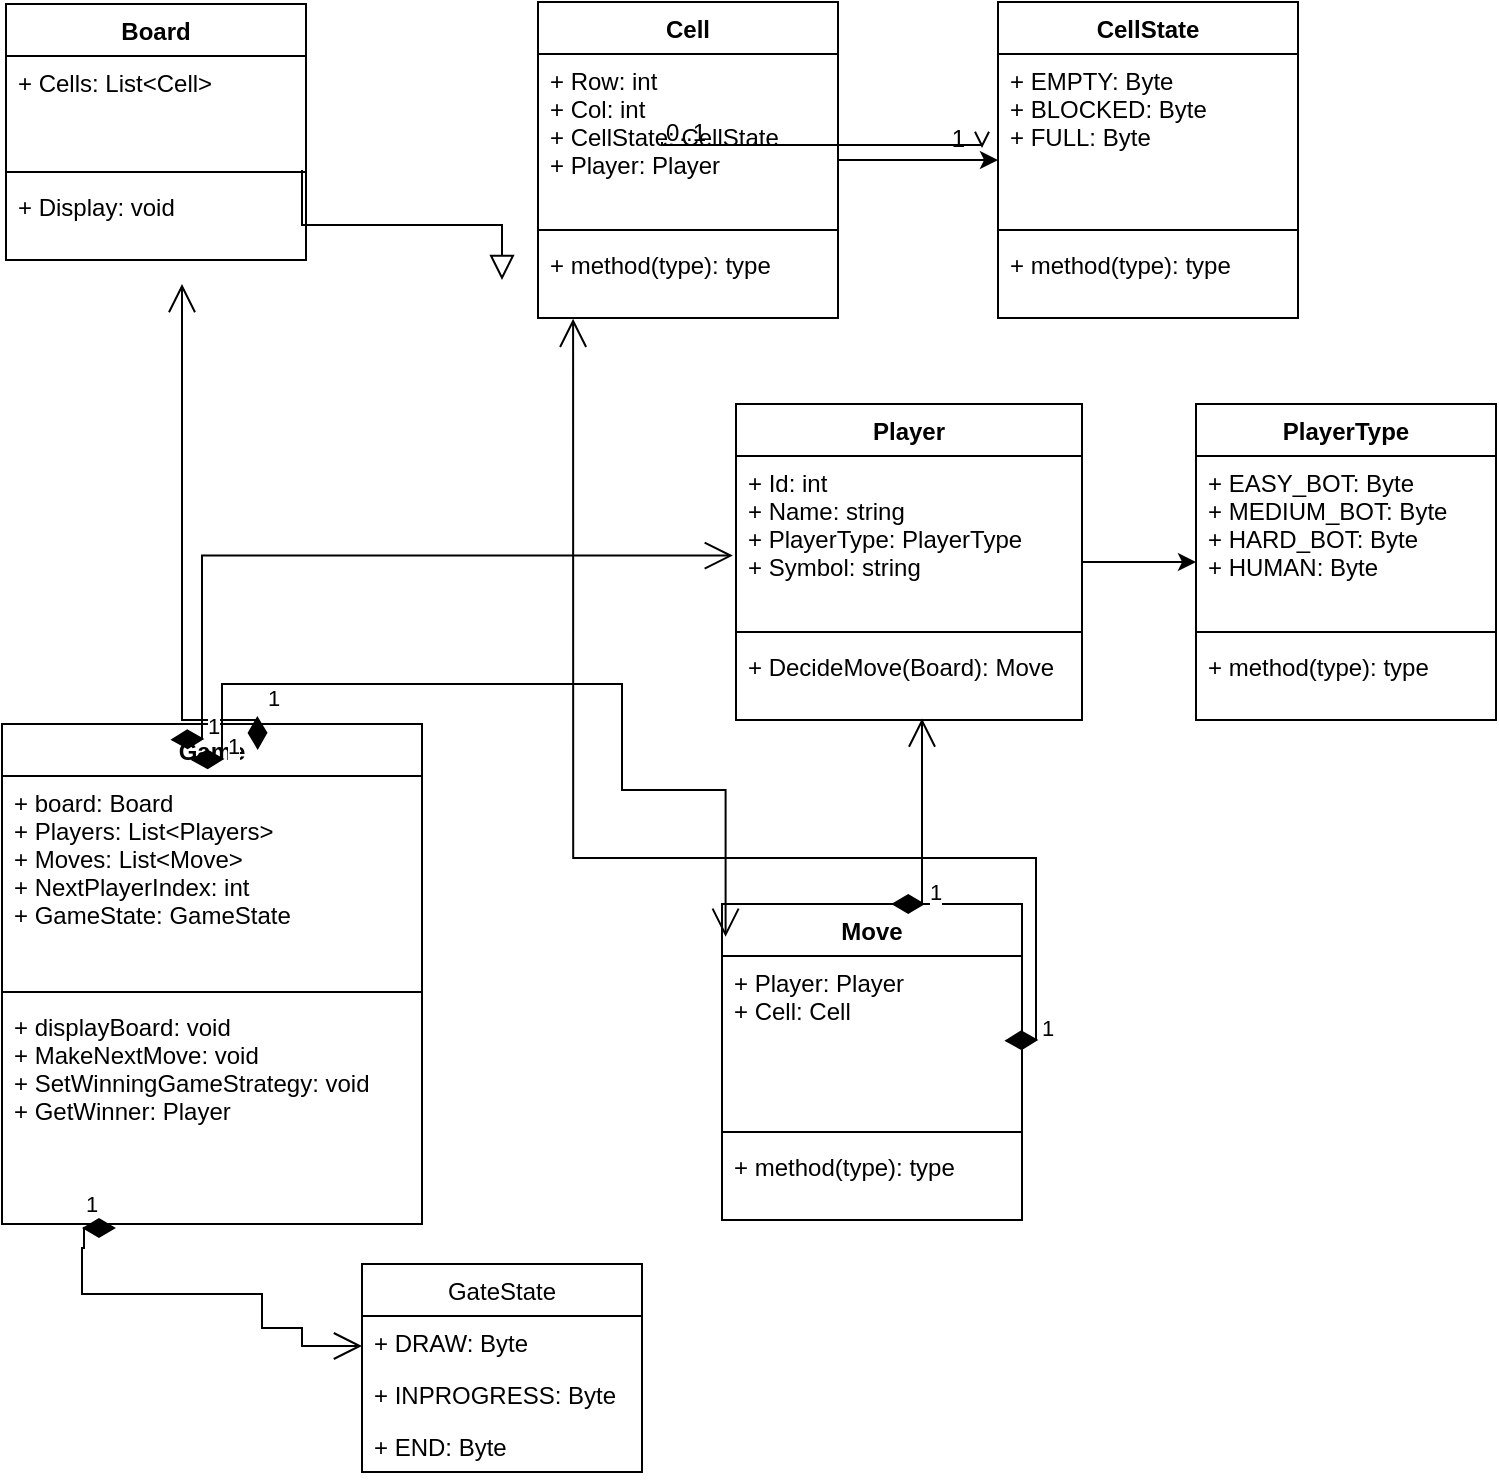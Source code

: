 <mxfile version="20.8.10" type="device"><diagram id="C5RBs43oDa-KdzZeNtuy" name="Page-1"><mxGraphModel dx="1050" dy="515" grid="1" gridSize="10" guides="1" tooltips="1" connect="1" arrows="1" fold="1" page="1" pageScale="1" pageWidth="827" pageHeight="1169" math="0" shadow="0"><root><mxCell id="WIyWlLk6GJQsqaUBKTNV-0"/><mxCell id="WIyWlLk6GJQsqaUBKTNV-1" parent="WIyWlLk6GJQsqaUBKTNV-0"/><mxCell id="zkfFHV4jXpPFQw0GAbJ--12" value="" style="endArrow=block;endSize=10;endFill=0;shadow=0;strokeWidth=1;rounded=0;edgeStyle=elbowEdgeStyle;elbow=vertical;" parent="WIyWlLk6GJQsqaUBKTNV-1" source="zkfFHV4jXpPFQw0GAbJ--6" edge="1"><mxGeometry width="160" relative="1" as="geometry"><mxPoint x="200" y="203" as="sourcePoint"/><mxPoint x="300" y="258" as="targetPoint"/></mxGeometry></mxCell><mxCell id="zkfFHV4jXpPFQw0GAbJ--26" value="" style="endArrow=open;shadow=0;strokeWidth=1;rounded=0;endFill=1;edgeStyle=elbowEdgeStyle;elbow=vertical;" parent="WIyWlLk6GJQsqaUBKTNV-1" target="zkfFHV4jXpPFQw0GAbJ--17" edge="1"><mxGeometry x="0.5" y="41" relative="1" as="geometry"><mxPoint x="380" y="189" as="sourcePoint"/><mxPoint x="540" y="192" as="targetPoint"/><mxPoint x="-40" y="32" as="offset"/></mxGeometry></mxCell><mxCell id="zkfFHV4jXpPFQw0GAbJ--27" value="0..1" style="resizable=0;align=left;verticalAlign=bottom;labelBackgroundColor=none;fontSize=12;" parent="zkfFHV4jXpPFQw0GAbJ--26" connectable="0" vertex="1"><mxGeometry x="-1" relative="1" as="geometry"><mxPoint y="4" as="offset"/></mxGeometry></mxCell><mxCell id="zkfFHV4jXpPFQw0GAbJ--28" value="1" style="resizable=0;align=right;verticalAlign=bottom;labelBackgroundColor=none;fontSize=12;" parent="zkfFHV4jXpPFQw0GAbJ--26" connectable="0" vertex="1"><mxGeometry x="1" relative="1" as="geometry"><mxPoint x="-7" y="4" as="offset"/></mxGeometry></mxCell><mxCell id="v6a3DNGppEnOWjNC6893-0" value="Board" style="swimlane;fontStyle=1;align=center;verticalAlign=top;childLayout=stackLayout;horizontal=1;startSize=26;horizontalStack=0;resizeParent=1;resizeParentMax=0;resizeLast=0;collapsible=1;marginBottom=0;" vertex="1" parent="WIyWlLk6GJQsqaUBKTNV-1"><mxGeometry x="52" y="120" width="150" height="128" as="geometry"/></mxCell><mxCell id="v6a3DNGppEnOWjNC6893-1" value="+ Cells: List&lt;Cell&gt;" style="text;strokeColor=none;fillColor=none;align=left;verticalAlign=top;spacingLeft=4;spacingRight=4;overflow=hidden;rotatable=0;points=[[0,0.5],[1,0.5]];portConstraint=eastwest;" vertex="1" parent="v6a3DNGppEnOWjNC6893-0"><mxGeometry y="26" width="150" height="54" as="geometry"/></mxCell><mxCell id="v6a3DNGppEnOWjNC6893-2" value="" style="line;strokeWidth=1;fillColor=none;align=left;verticalAlign=middle;spacingTop=-1;spacingLeft=3;spacingRight=3;rotatable=0;labelPosition=right;points=[];portConstraint=eastwest;strokeColor=inherit;" vertex="1" parent="v6a3DNGppEnOWjNC6893-0"><mxGeometry y="80" width="150" height="8" as="geometry"/></mxCell><mxCell id="v6a3DNGppEnOWjNC6893-3" value="+ Display: void" style="text;strokeColor=none;fillColor=none;align=left;verticalAlign=top;spacingLeft=4;spacingRight=4;overflow=hidden;rotatable=0;points=[[0,0.5],[1,0.5]];portConstraint=eastwest;" vertex="1" parent="v6a3DNGppEnOWjNC6893-0"><mxGeometry y="88" width="150" height="40" as="geometry"/></mxCell><mxCell id="v6a3DNGppEnOWjNC6893-13" value="" style="edgeStyle=orthogonalEdgeStyle;rounded=0;orthogonalLoop=1;jettySize=auto;html=1;" edge="1" parent="WIyWlLk6GJQsqaUBKTNV-1" source="v6a3DNGppEnOWjNC6893-4" target="v6a3DNGppEnOWjNC6893-9"><mxGeometry relative="1" as="geometry"/></mxCell><mxCell id="v6a3DNGppEnOWjNC6893-4" value="Cell&#10;" style="swimlane;fontStyle=1;align=center;verticalAlign=top;childLayout=stackLayout;horizontal=1;startSize=26;horizontalStack=0;resizeParent=1;resizeParentMax=0;resizeLast=0;collapsible=1;marginBottom=0;" vertex="1" parent="WIyWlLk6GJQsqaUBKTNV-1"><mxGeometry x="318" y="119" width="150" height="158" as="geometry"/></mxCell><mxCell id="v6a3DNGppEnOWjNC6893-5" value="+ Row: int&#10;+ Col: int&#10;+ CellState: CellState&#10;+ Player: Player" style="text;strokeColor=none;fillColor=none;align=left;verticalAlign=top;spacingLeft=4;spacingRight=4;overflow=hidden;rotatable=0;points=[[0,0.5],[1,0.5]];portConstraint=eastwest;" vertex="1" parent="v6a3DNGppEnOWjNC6893-4"><mxGeometry y="26" width="150" height="84" as="geometry"/></mxCell><mxCell id="v6a3DNGppEnOWjNC6893-6" value="" style="line;strokeWidth=1;fillColor=none;align=left;verticalAlign=middle;spacingTop=-1;spacingLeft=3;spacingRight=3;rotatable=0;labelPosition=right;points=[];portConstraint=eastwest;strokeColor=inherit;" vertex="1" parent="v6a3DNGppEnOWjNC6893-4"><mxGeometry y="110" width="150" height="8" as="geometry"/></mxCell><mxCell id="v6a3DNGppEnOWjNC6893-7" value="+ method(type): type" style="text;strokeColor=none;fillColor=none;align=left;verticalAlign=top;spacingLeft=4;spacingRight=4;overflow=hidden;rotatable=0;points=[[0,0.5],[1,0.5]];portConstraint=eastwest;" vertex="1" parent="v6a3DNGppEnOWjNC6893-4"><mxGeometry y="118" width="150" height="40" as="geometry"/></mxCell><mxCell id="v6a3DNGppEnOWjNC6893-9" value="CellState" style="swimlane;fontStyle=1;align=center;verticalAlign=top;childLayout=stackLayout;horizontal=1;startSize=26;horizontalStack=0;resizeParent=1;resizeParentMax=0;resizeLast=0;collapsible=1;marginBottom=0;" vertex="1" parent="WIyWlLk6GJQsqaUBKTNV-1"><mxGeometry x="548" y="119" width="150" height="158" as="geometry"/></mxCell><mxCell id="v6a3DNGppEnOWjNC6893-10" value="+ EMPTY: Byte&#10;+ BLOCKED: Byte&#10;+ FULL: Byte" style="text;strokeColor=none;fillColor=none;align=left;verticalAlign=top;spacingLeft=4;spacingRight=4;overflow=hidden;rotatable=0;points=[[0,0.5],[1,0.5]];portConstraint=eastwest;" vertex="1" parent="v6a3DNGppEnOWjNC6893-9"><mxGeometry y="26" width="150" height="84" as="geometry"/></mxCell><mxCell id="v6a3DNGppEnOWjNC6893-11" value="" style="line;strokeWidth=1;fillColor=none;align=left;verticalAlign=middle;spacingTop=-1;spacingLeft=3;spacingRight=3;rotatable=0;labelPosition=right;points=[];portConstraint=eastwest;strokeColor=inherit;" vertex="1" parent="v6a3DNGppEnOWjNC6893-9"><mxGeometry y="110" width="150" height="8" as="geometry"/></mxCell><mxCell id="v6a3DNGppEnOWjNC6893-12" value="+ method(type): type" style="text;strokeColor=none;fillColor=none;align=left;verticalAlign=top;spacingLeft=4;spacingRight=4;overflow=hidden;rotatable=0;points=[[0,0.5],[1,0.5]];portConstraint=eastwest;" vertex="1" parent="v6a3DNGppEnOWjNC6893-9"><mxGeometry y="118" width="150" height="40" as="geometry"/></mxCell><mxCell id="v6a3DNGppEnOWjNC6893-23" value="" style="edgeStyle=orthogonalEdgeStyle;rounded=0;orthogonalLoop=1;jettySize=auto;html=1;" edge="1" parent="WIyWlLk6GJQsqaUBKTNV-1" source="v6a3DNGppEnOWjNC6893-14" target="v6a3DNGppEnOWjNC6893-19"><mxGeometry relative="1" as="geometry"/></mxCell><mxCell id="v6a3DNGppEnOWjNC6893-14" value="Player" style="swimlane;fontStyle=1;align=center;verticalAlign=top;childLayout=stackLayout;horizontal=1;startSize=26;horizontalStack=0;resizeParent=1;resizeParentMax=0;resizeLast=0;collapsible=1;marginBottom=0;" vertex="1" parent="WIyWlLk6GJQsqaUBKTNV-1"><mxGeometry x="417" y="320" width="173" height="158" as="geometry"/></mxCell><mxCell id="v6a3DNGppEnOWjNC6893-15" value="+ Id: int&#10;+ Name: string&#10;+ PlayerType: PlayerType&#10;+ Symbol: string&#10;" style="text;strokeColor=none;fillColor=none;align=left;verticalAlign=top;spacingLeft=4;spacingRight=4;overflow=hidden;rotatable=0;points=[[0,0.5],[1,0.5]];portConstraint=eastwest;" vertex="1" parent="v6a3DNGppEnOWjNC6893-14"><mxGeometry y="26" width="173" height="84" as="geometry"/></mxCell><mxCell id="v6a3DNGppEnOWjNC6893-16" value="" style="line;strokeWidth=1;fillColor=none;align=left;verticalAlign=middle;spacingTop=-1;spacingLeft=3;spacingRight=3;rotatable=0;labelPosition=right;points=[];portConstraint=eastwest;strokeColor=inherit;" vertex="1" parent="v6a3DNGppEnOWjNC6893-14"><mxGeometry y="110" width="173" height="8" as="geometry"/></mxCell><mxCell id="v6a3DNGppEnOWjNC6893-17" value="+ DecideMove(Board): Move" style="text;strokeColor=none;fillColor=none;align=left;verticalAlign=top;spacingLeft=4;spacingRight=4;overflow=hidden;rotatable=0;points=[[0,0.5],[1,0.5]];portConstraint=eastwest;" vertex="1" parent="v6a3DNGppEnOWjNC6893-14"><mxGeometry y="118" width="173" height="40" as="geometry"/></mxCell><mxCell id="v6a3DNGppEnOWjNC6893-19" value="PlayerType" style="swimlane;fontStyle=1;align=center;verticalAlign=top;childLayout=stackLayout;horizontal=1;startSize=26;horizontalStack=0;resizeParent=1;resizeParentMax=0;resizeLast=0;collapsible=1;marginBottom=0;" vertex="1" parent="WIyWlLk6GJQsqaUBKTNV-1"><mxGeometry x="647" y="320" width="150" height="158" as="geometry"/></mxCell><mxCell id="v6a3DNGppEnOWjNC6893-20" value="+ EASY_BOT: Byte&#10;+ MEDIUM_BOT: Byte&#10;+ HARD_BOT: Byte&#10;+ HUMAN: Byte" style="text;strokeColor=none;fillColor=none;align=left;verticalAlign=top;spacingLeft=4;spacingRight=4;overflow=hidden;rotatable=0;points=[[0,0.5],[1,0.5]];portConstraint=eastwest;" vertex="1" parent="v6a3DNGppEnOWjNC6893-19"><mxGeometry y="26" width="150" height="84" as="geometry"/></mxCell><mxCell id="v6a3DNGppEnOWjNC6893-21" value="" style="line;strokeWidth=1;fillColor=none;align=left;verticalAlign=middle;spacingTop=-1;spacingLeft=3;spacingRight=3;rotatable=0;labelPosition=right;points=[];portConstraint=eastwest;strokeColor=inherit;" vertex="1" parent="v6a3DNGppEnOWjNC6893-19"><mxGeometry y="110" width="150" height="8" as="geometry"/></mxCell><mxCell id="v6a3DNGppEnOWjNC6893-22" value="+ method(type): type" style="text;strokeColor=none;fillColor=none;align=left;verticalAlign=top;spacingLeft=4;spacingRight=4;overflow=hidden;rotatable=0;points=[[0,0.5],[1,0.5]];portConstraint=eastwest;" vertex="1" parent="v6a3DNGppEnOWjNC6893-19"><mxGeometry y="118" width="150" height="40" as="geometry"/></mxCell><mxCell id="v6a3DNGppEnOWjNC6893-24" value="Game" style="swimlane;fontStyle=1;align=center;verticalAlign=top;childLayout=stackLayout;horizontal=1;startSize=26;horizontalStack=0;resizeParent=1;resizeParentMax=0;resizeLast=0;collapsible=1;marginBottom=0;" vertex="1" parent="WIyWlLk6GJQsqaUBKTNV-1"><mxGeometry x="50" y="480" width="210" height="250" as="geometry"/></mxCell><mxCell id="v6a3DNGppEnOWjNC6893-25" value="+ board: Board&#10;+ Players: List&lt;Players&gt;&#10;+ Moves: List&lt;Move&gt;&#10;+ NextPlayerIndex: int&#10;+ GameState: GameState" style="text;strokeColor=none;fillColor=none;align=left;verticalAlign=top;spacingLeft=4;spacingRight=4;overflow=hidden;rotatable=0;points=[[0,0.5],[1,0.5]];portConstraint=eastwest;" vertex="1" parent="v6a3DNGppEnOWjNC6893-24"><mxGeometry y="26" width="210" height="104" as="geometry"/></mxCell><mxCell id="v6a3DNGppEnOWjNC6893-26" value="" style="line;strokeWidth=1;fillColor=none;align=left;verticalAlign=middle;spacingTop=-1;spacingLeft=3;spacingRight=3;rotatable=0;labelPosition=right;points=[];portConstraint=eastwest;strokeColor=inherit;" vertex="1" parent="v6a3DNGppEnOWjNC6893-24"><mxGeometry y="130" width="210" height="8" as="geometry"/></mxCell><mxCell id="v6a3DNGppEnOWjNC6893-27" value="+ displayBoard: void&#10;+ MakeNextMove: void&#10;+ SetWinningGameStrategy: void&#10;+ GetWinner: Player" style="text;strokeColor=none;fillColor=none;align=left;verticalAlign=top;spacingLeft=4;spacingRight=4;overflow=hidden;rotatable=0;points=[[0,0.5],[1,0.5]];portConstraint=eastwest;" vertex="1" parent="v6a3DNGppEnOWjNC6893-24"><mxGeometry y="138" width="210" height="112" as="geometry"/></mxCell><mxCell id="v6a3DNGppEnOWjNC6893-29" value="1" style="endArrow=open;html=1;endSize=12;startArrow=diamondThin;startSize=14;startFill=1;edgeStyle=orthogonalEdgeStyle;align=left;verticalAlign=bottom;rounded=0;exitX=0.608;exitY=-0.016;exitDx=0;exitDy=0;exitPerimeter=0;" edge="1" parent="WIyWlLk6GJQsqaUBKTNV-1" source="v6a3DNGppEnOWjNC6893-24"><mxGeometry x="-1" y="3" relative="1" as="geometry"><mxPoint x="52" y="430" as="sourcePoint"/><mxPoint x="140" y="260" as="targetPoint"/><Array as="points"><mxPoint x="140" y="478"/></Array></mxGeometry></mxCell><mxCell id="v6a3DNGppEnOWjNC6893-30" value="1" style="endArrow=open;html=1;endSize=12;startArrow=diamondThin;startSize=14;startFill=1;edgeStyle=orthogonalEdgeStyle;align=left;verticalAlign=bottom;rounded=0;exitX=0.608;exitY=-0.016;exitDx=0;exitDy=0;exitPerimeter=0;entryX=-0.009;entryY=0.593;entryDx=0;entryDy=0;entryPerimeter=0;" edge="1" parent="WIyWlLk6GJQsqaUBKTNV-1" target="v6a3DNGppEnOWjNC6893-15"><mxGeometry x="-1" y="3" relative="1" as="geometry"><mxPoint x="151.2" y="487.472" as="sourcePoint"/><mxPoint x="150" y="270" as="targetPoint"/><Array as="points"><mxPoint x="150" y="488"/><mxPoint x="150" y="396"/></Array></mxGeometry></mxCell><mxCell id="v6a3DNGppEnOWjNC6893-31" value="Move" style="swimlane;fontStyle=1;align=center;verticalAlign=top;childLayout=stackLayout;horizontal=1;startSize=26;horizontalStack=0;resizeParent=1;resizeParentMax=0;resizeLast=0;collapsible=1;marginBottom=0;" vertex="1" parent="WIyWlLk6GJQsqaUBKTNV-1"><mxGeometry x="410" y="570" width="150" height="158" as="geometry"/></mxCell><mxCell id="v6a3DNGppEnOWjNC6893-32" value="+ Player: Player&#10;+ Cell: Cell" style="text;strokeColor=none;fillColor=none;align=left;verticalAlign=top;spacingLeft=4;spacingRight=4;overflow=hidden;rotatable=0;points=[[0,0.5],[1,0.5]];portConstraint=eastwest;" vertex="1" parent="v6a3DNGppEnOWjNC6893-31"><mxGeometry y="26" width="150" height="84" as="geometry"/></mxCell><mxCell id="v6a3DNGppEnOWjNC6893-33" value="" style="line;strokeWidth=1;fillColor=none;align=left;verticalAlign=middle;spacingTop=-1;spacingLeft=3;spacingRight=3;rotatable=0;labelPosition=right;points=[];portConstraint=eastwest;strokeColor=inherit;" vertex="1" parent="v6a3DNGppEnOWjNC6893-31"><mxGeometry y="110" width="150" height="8" as="geometry"/></mxCell><mxCell id="v6a3DNGppEnOWjNC6893-34" value="+ method(type): type" style="text;strokeColor=none;fillColor=none;align=left;verticalAlign=top;spacingLeft=4;spacingRight=4;overflow=hidden;rotatable=0;points=[[0,0.5],[1,0.5]];portConstraint=eastwest;" vertex="1" parent="v6a3DNGppEnOWjNC6893-31"><mxGeometry y="118" width="150" height="40" as="geometry"/></mxCell><mxCell id="v6a3DNGppEnOWjNC6893-35" value="1" style="endArrow=open;html=1;endSize=12;startArrow=diamondThin;startSize=14;startFill=1;edgeStyle=orthogonalEdgeStyle;align=left;verticalAlign=bottom;rounded=0;exitX=0.608;exitY=-0.016;exitDx=0;exitDy=0;exitPerimeter=0;entryX=0.012;entryY=0.104;entryDx=0;entryDy=0;entryPerimeter=0;" edge="1" parent="WIyWlLk6GJQsqaUBKTNV-1" target="v6a3DNGppEnOWjNC6893-31"><mxGeometry x="-1" y="3" relative="1" as="geometry"><mxPoint x="161.2" y="497.472" as="sourcePoint"/><mxPoint x="360" y="530" as="targetPoint"/><Array as="points"><mxPoint x="160" y="498"/><mxPoint x="160" y="460"/><mxPoint x="360" y="460"/><mxPoint x="360" y="513"/></Array></mxGeometry></mxCell><mxCell id="v6a3DNGppEnOWjNC6893-36" value="GateState" style="swimlane;fontStyle=0;childLayout=stackLayout;horizontal=1;startSize=26;fillColor=none;horizontalStack=0;resizeParent=1;resizeParentMax=0;resizeLast=0;collapsible=1;marginBottom=0;" vertex="1" parent="WIyWlLk6GJQsqaUBKTNV-1"><mxGeometry x="230" y="750" width="140" height="104" as="geometry"/></mxCell><mxCell id="v6a3DNGppEnOWjNC6893-37" value="+ DRAW: Byte" style="text;strokeColor=none;fillColor=none;align=left;verticalAlign=top;spacingLeft=4;spacingRight=4;overflow=hidden;rotatable=0;points=[[0,0.5],[1,0.5]];portConstraint=eastwest;" vertex="1" parent="v6a3DNGppEnOWjNC6893-36"><mxGeometry y="26" width="140" height="26" as="geometry"/></mxCell><mxCell id="v6a3DNGppEnOWjNC6893-38" value="+ INPROGRESS: Byte" style="text;strokeColor=none;fillColor=none;align=left;verticalAlign=top;spacingLeft=4;spacingRight=4;overflow=hidden;rotatable=0;points=[[0,0.5],[1,0.5]];portConstraint=eastwest;" vertex="1" parent="v6a3DNGppEnOWjNC6893-36"><mxGeometry y="52" width="140" height="26" as="geometry"/></mxCell><mxCell id="v6a3DNGppEnOWjNC6893-39" value="+ END: Byte" style="text;strokeColor=none;fillColor=none;align=left;verticalAlign=top;spacingLeft=4;spacingRight=4;overflow=hidden;rotatable=0;points=[[0,0.5],[1,0.5]];portConstraint=eastwest;" vertex="1" parent="v6a3DNGppEnOWjNC6893-36"><mxGeometry y="78" width="140" height="26" as="geometry"/></mxCell><mxCell id="v6a3DNGppEnOWjNC6893-41" value="1" style="endArrow=open;html=1;endSize=12;startArrow=diamondThin;startSize=14;startFill=1;edgeStyle=orthogonalEdgeStyle;align=left;verticalAlign=bottom;rounded=0;entryX=0;entryY=0.5;entryDx=0;entryDy=0;" edge="1" parent="WIyWlLk6GJQsqaUBKTNV-1"><mxGeometry x="-1" y="3" relative="1" as="geometry"><mxPoint x="90" y="732" as="sourcePoint"/><mxPoint x="230" y="791" as="targetPoint"/><Array as="points"><mxPoint x="91" y="742"/><mxPoint x="90" y="742"/><mxPoint x="90" y="765"/><mxPoint x="180" y="765"/><mxPoint x="180" y="782"/><mxPoint x="200" y="782"/><mxPoint x="200" y="791"/></Array></mxGeometry></mxCell><mxCell id="v6a3DNGppEnOWjNC6893-42" value="1" style="endArrow=open;html=1;endSize=12;startArrow=diamondThin;startSize=14;startFill=1;edgeStyle=orthogonalEdgeStyle;align=left;verticalAlign=bottom;rounded=0;exitX=0.608;exitY=-0.016;exitDx=0;exitDy=0;exitPerimeter=0;" edge="1" parent="WIyWlLk6GJQsqaUBKTNV-1"><mxGeometry x="-1" y="3" relative="1" as="geometry"><mxPoint x="511.6" y="570.002" as="sourcePoint"/><mxPoint x="510" y="477.28" as="targetPoint"/><Array as="points"><mxPoint x="510.4" y="570.53"/></Array></mxGeometry></mxCell><mxCell id="v6a3DNGppEnOWjNC6893-43" value="1" style="endArrow=open;html=1;endSize=12;startArrow=diamondThin;startSize=14;startFill=1;edgeStyle=orthogonalEdgeStyle;align=left;verticalAlign=bottom;rounded=0;exitX=0.608;exitY=-0.016;exitDx=0;exitDy=0;exitPerimeter=0;entryX=0.117;entryY=1.01;entryDx=0;entryDy=0;entryPerimeter=0;" edge="1" parent="WIyWlLk6GJQsqaUBKTNV-1" target="v6a3DNGppEnOWjNC6893-7"><mxGeometry x="-1" y="3" relative="1" as="geometry"><mxPoint x="568.2" y="637.972" as="sourcePoint"/><mxPoint x="810" y="300" as="targetPoint"/><Array as="points"><mxPoint x="567" y="638"/><mxPoint x="567" y="547"/><mxPoint x="336" y="547"/></Array></mxGeometry></mxCell></root></mxGraphModel></diagram></mxfile>